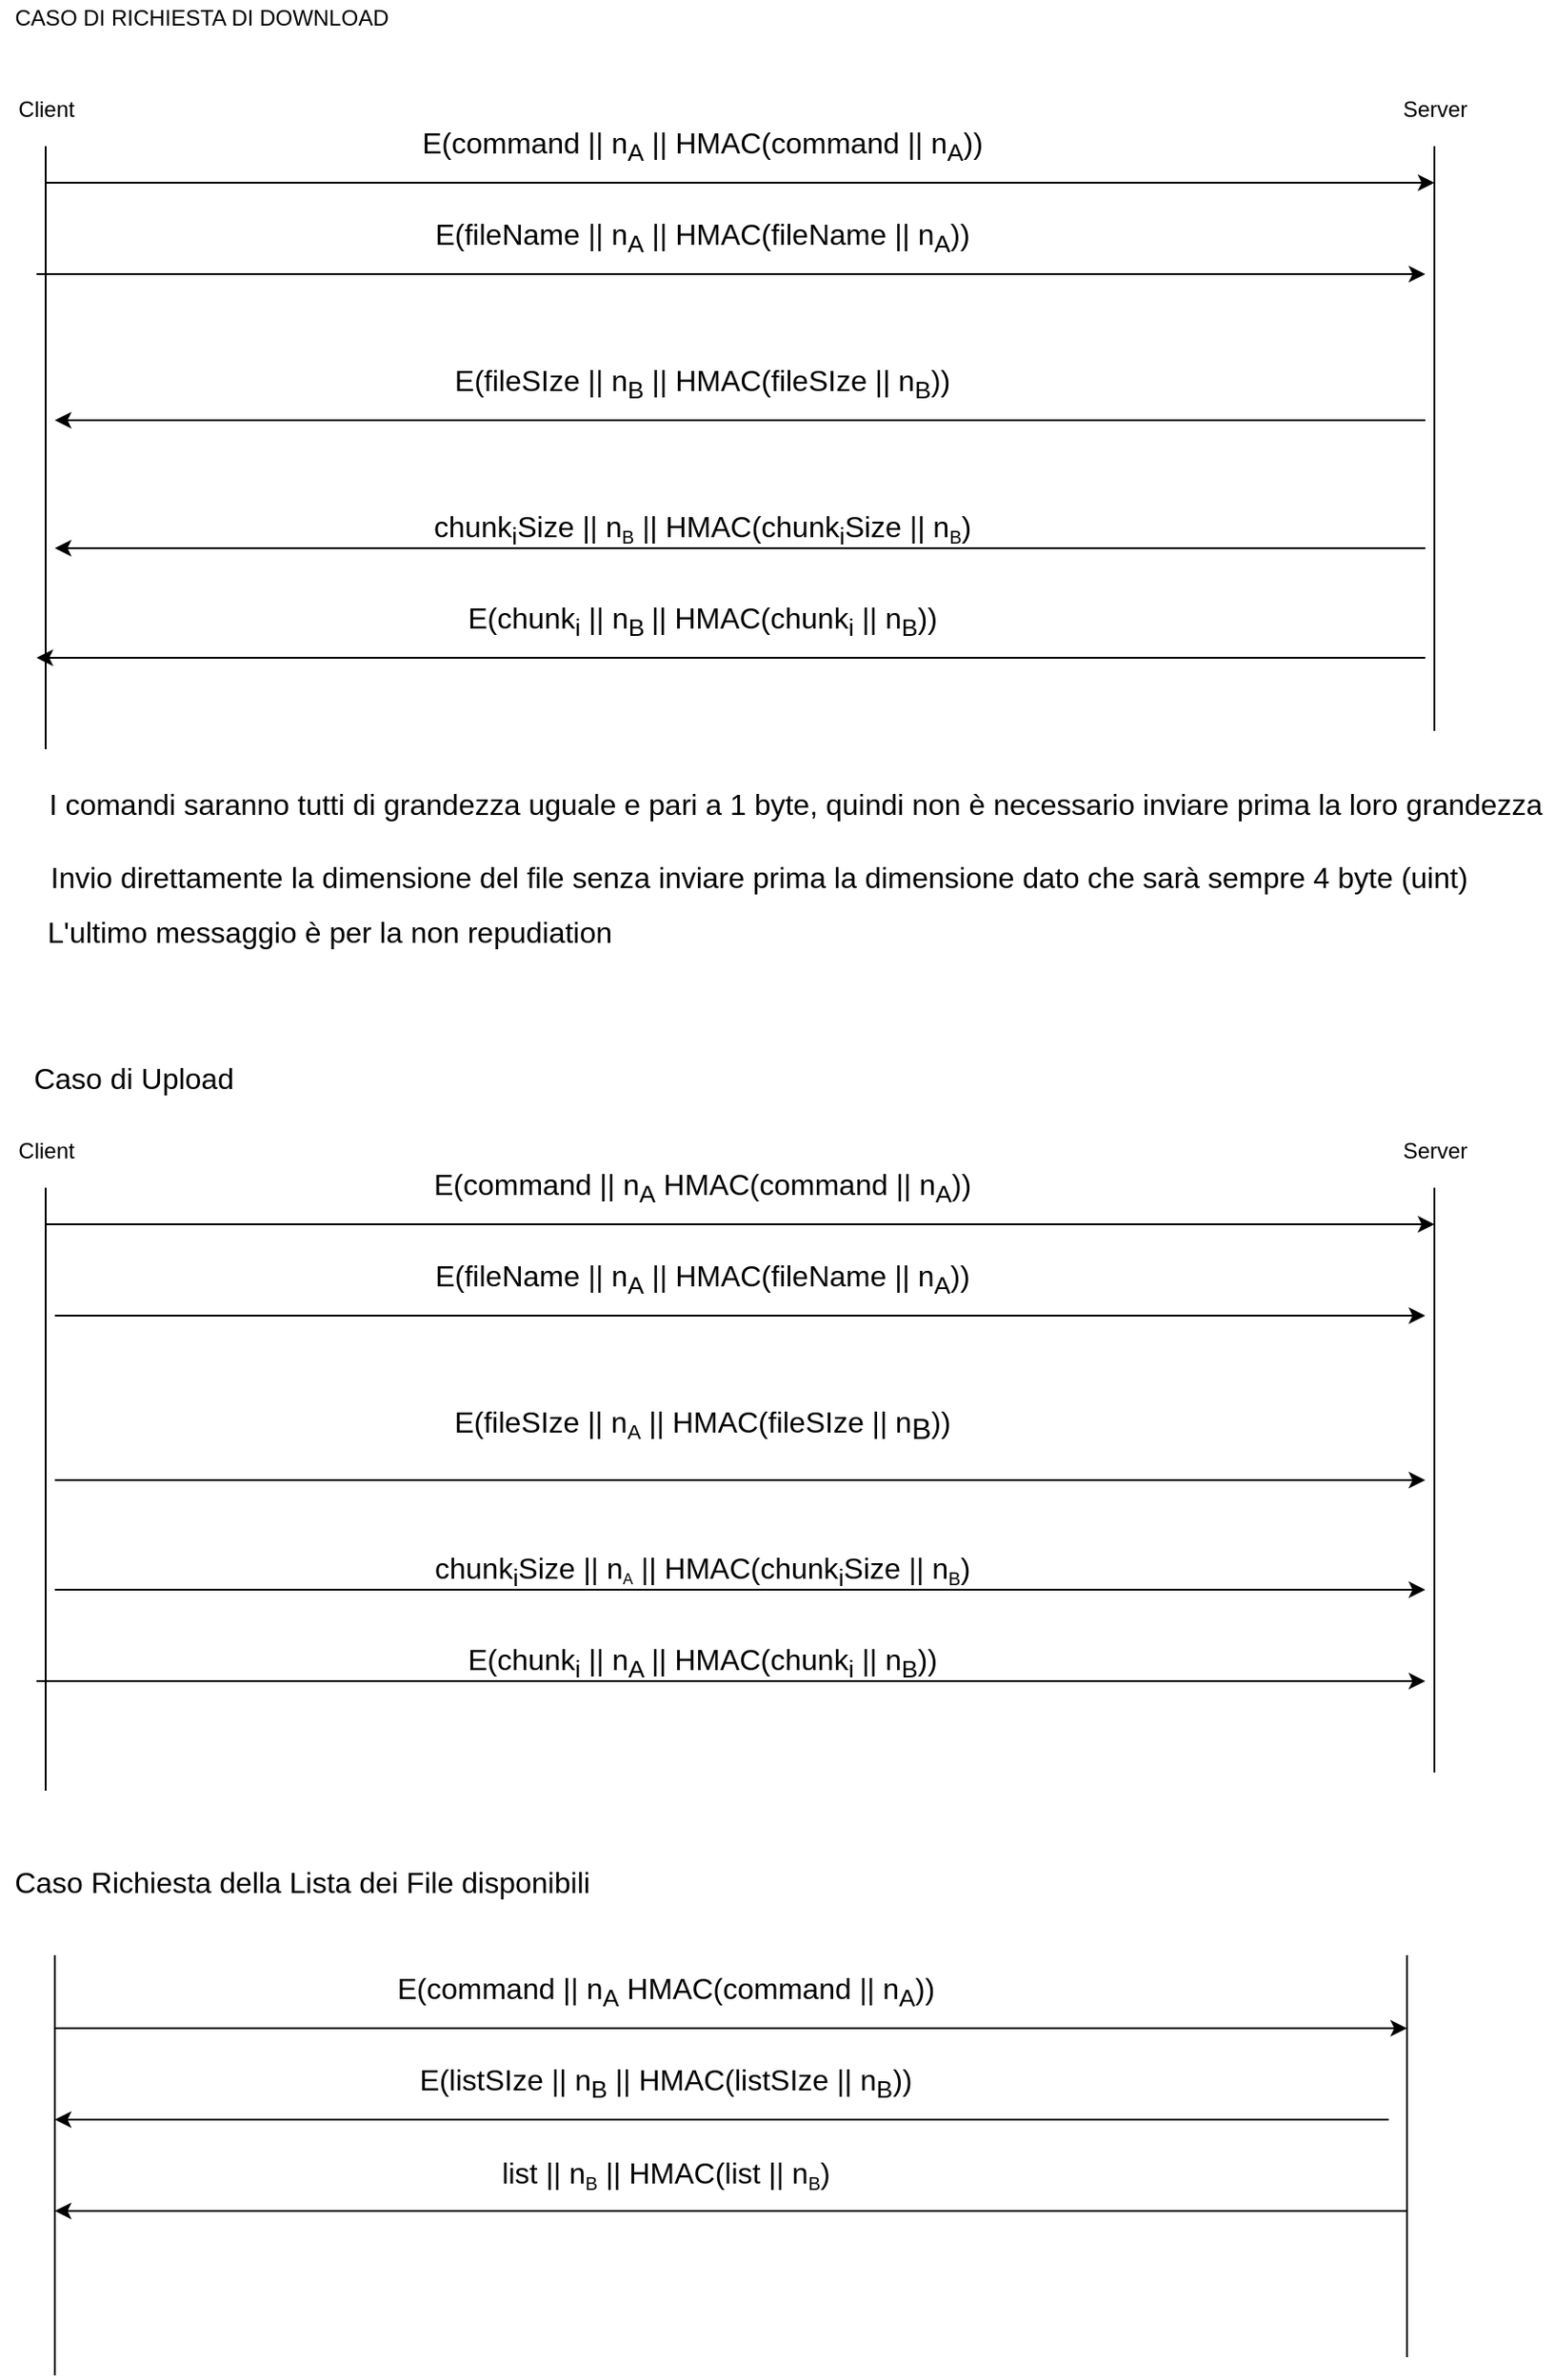 <mxfile version="13.6.2" type="device"><diagram id="Vwb2-a78UGoPll3EQ6Tj" name="Page-1"><mxGraphModel dx="1106" dy="754" grid="1" gridSize="10" guides="1" tooltips="1" connect="1" arrows="1" fold="1" page="1" pageScale="1" pageWidth="827" pageHeight="1169" math="0" shadow="0"><root><mxCell id="0"/><mxCell id="1" parent="0"/><mxCell id="bOjy5GTZy2bxLIjs2Rds-1" value="" style="endArrow=none;html=1;" parent="1" edge="1"><mxGeometry width="50" height="50" relative="1" as="geometry"><mxPoint x="55" y="460" as="sourcePoint"/><mxPoint x="55" y="130" as="targetPoint"/></mxGeometry></mxCell><mxCell id="bOjy5GTZy2bxLIjs2Rds-2" value="" style="endArrow=none;html=1;" parent="1" edge="1"><mxGeometry width="50" height="50" relative="1" as="geometry"><mxPoint x="815" y="450" as="sourcePoint"/><mxPoint x="815" y="130" as="targetPoint"/></mxGeometry></mxCell><mxCell id="bOjy5GTZy2bxLIjs2Rds-3" value="Client" style="text;html=1;align=center;verticalAlign=middle;resizable=0;points=[];autosize=1;" parent="1" vertex="1"><mxGeometry x="30" y="100" width="50" height="20" as="geometry"/></mxCell><mxCell id="bOjy5GTZy2bxLIjs2Rds-4" value="Server" style="text;html=1;align=center;verticalAlign=middle;resizable=0;points=[];autosize=1;" parent="1" vertex="1"><mxGeometry x="790" y="100" width="50" height="20" as="geometry"/></mxCell><mxCell id="bOjy5GTZy2bxLIjs2Rds-5" value="" style="endArrow=classic;html=1;" parent="1" edge="1"><mxGeometry width="50" height="50" relative="1" as="geometry"><mxPoint x="55" y="150" as="sourcePoint"/><mxPoint x="815" y="150" as="targetPoint"/></mxGeometry></mxCell><mxCell id="bOjy5GTZy2bxLIjs2Rds-6" value="&lt;font style=&quot;font-size: 16px&quot;&gt;E(command || n&lt;sub&gt;A&lt;/sub&gt;&amp;nbsp;|| HMAC(command || n&lt;sub&gt;A&lt;/sub&gt;))&lt;/font&gt;" style="text;html=1;align=center;verticalAlign=middle;resizable=0;points=[];autosize=1;" parent="1" vertex="1"><mxGeometry x="254" y="120" width="320" height="20" as="geometry"/></mxCell><mxCell id="bOjy5GTZy2bxLIjs2Rds-7" value="I comandi saranno tutti di grandezza uguale e pari a 1 byte, quindi non è necessario inviare prima la loro grandezza" style="text;html=1;align=center;verticalAlign=middle;resizable=0;points=[];autosize=1;fontSize=16;" parent="1" vertex="1"><mxGeometry x="50" y="480" width="830" height="20" as="geometry"/></mxCell><mxCell id="bOjy5GTZy2bxLIjs2Rds-10" value="CASO DI RICHIESTA DI DOWNLOAD" style="text;html=1;align=center;verticalAlign=middle;resizable=0;points=[];autosize=1;" parent="1" vertex="1"><mxGeometry x="30" y="50" width="220" height="20" as="geometry"/></mxCell><mxCell id="bOjy5GTZy2bxLIjs2Rds-11" value="" style="endArrow=classic;html=1;" parent="1" edge="1"><mxGeometry width="50" height="50" relative="1" as="geometry"><mxPoint x="50" y="200" as="sourcePoint"/><mxPoint x="810" y="200" as="targetPoint"/></mxGeometry></mxCell><mxCell id="bOjy5GTZy2bxLIjs2Rds-13" value="&lt;font style=&quot;font-size: 16px&quot;&gt;E(fileName || n&lt;sub&gt;A&lt;/sub&gt; || HMAC(fileName || n&lt;sub&gt;A&lt;/sub&gt;))&lt;/font&gt;" style="text;html=1;align=center;verticalAlign=middle;resizable=0;points=[];autosize=1;" parent="1" vertex="1"><mxGeometry x="259" y="170" width="310" height="20" as="geometry"/></mxCell><mxCell id="bOjy5GTZy2bxLIjs2Rds-14" value="" style="endArrow=classic;html=1;" parent="1" edge="1"><mxGeometry width="50" height="50" relative="1" as="geometry"><mxPoint x="810" y="280" as="sourcePoint"/><mxPoint x="60" y="280" as="targetPoint"/></mxGeometry></mxCell><mxCell id="bOjy5GTZy2bxLIjs2Rds-15" value="&lt;font style=&quot;font-size: 16px&quot;&gt;E(fileSIze || n&lt;sub&gt;B&lt;/sub&gt; || HMAC(fileSIze || n&lt;sub&gt;B&lt;/sub&gt;))&lt;/font&gt;" style="text;html=1;align=center;verticalAlign=middle;resizable=0;points=[];autosize=1;" parent="1" vertex="1"><mxGeometry x="269" y="250" width="290" height="20" as="geometry"/></mxCell><mxCell id="bOjy5GTZy2bxLIjs2Rds-16" value="Invio direttamente la dimensione del file senza inviare prima la dimensione dato che sarà sempre 4 byte (uint)" style="text;html=1;align=center;verticalAlign=middle;resizable=0;points=[];autosize=1;fontSize=16;" parent="1" vertex="1"><mxGeometry x="50" y="520" width="790" height="20" as="geometry"/></mxCell><mxCell id="bOjy5GTZy2bxLIjs2Rds-17" value="" style="endArrow=none;html=1;endFill=0;startArrow=classic;startFill=1;" parent="1" edge="1"><mxGeometry width="50" height="50" relative="1" as="geometry"><mxPoint x="60" y="350" as="sourcePoint"/><mxPoint x="810" y="350" as="targetPoint"/></mxGeometry></mxCell><mxCell id="bOjy5GTZy2bxLIjs2Rds-18" value="&lt;font size=&quot;3&quot;&gt;chunk&lt;sub&gt;i&lt;/sub&gt;Size&amp;nbsp;&lt;/font&gt;&lt;span style=&quot;font-size: 16px&quot;&gt;|| n&lt;/span&gt;&lt;sub&gt;B&lt;/sub&gt;&lt;font size=&quot;3&quot;&gt;&amp;nbsp;|| HMAC(&lt;/font&gt;&lt;font size=&quot;3&quot;&gt;chunk&lt;sub&gt;i&lt;/sub&gt;Size&amp;nbsp;&lt;/font&gt;&lt;span style=&quot;font-size: 16px&quot;&gt;|| n&lt;/span&gt;&lt;sub&gt;B&lt;/sub&gt;&lt;font size=&quot;3&quot;&gt;)&lt;/font&gt;" style="text;html=1;align=center;verticalAlign=middle;resizable=0;points=[];autosize=1;" parent="1" vertex="1"><mxGeometry x="259" y="330" width="310" height="20" as="geometry"/></mxCell><mxCell id="bOjy5GTZy2bxLIjs2Rds-19" value="&lt;font style=&quot;font-size: 16px&quot;&gt;E(chunk&lt;sub&gt;i&lt;/sub&gt;&amp;nbsp;|| n&lt;sub&gt;B &lt;/sub&gt;|| HMAC(chunk&lt;sub&gt;i&lt;/sub&gt;&amp;nbsp;|| n&lt;sub&gt;B&lt;/sub&gt;))&lt;/font&gt;" style="text;html=1;align=center;verticalAlign=middle;resizable=0;points=[];autosize=1;" parent="1" vertex="1"><mxGeometry x="279" y="380" width="270" height="20" as="geometry"/></mxCell><mxCell id="bOjy5GTZy2bxLIjs2Rds-20" value="" style="endArrow=classic;html=1;" parent="1" edge="1"><mxGeometry width="50" height="50" relative="1" as="geometry"><mxPoint x="810" y="410" as="sourcePoint"/><mxPoint x="50" y="410" as="targetPoint"/></mxGeometry></mxCell><mxCell id="bOjy5GTZy2bxLIjs2Rds-24" value="L'ultimo messaggio è per la non repudiation" style="text;html=1;align=center;verticalAlign=middle;resizable=0;points=[];autosize=1;fontSize=16;" parent="1" vertex="1"><mxGeometry x="50" y="550" width="320" height="20" as="geometry"/></mxCell><mxCell id="bOjy5GTZy2bxLIjs2Rds-26" value="Caso di Upload&amp;nbsp;" style="text;html=1;align=center;verticalAlign=middle;resizable=0;points=[];autosize=1;fontSize=16;" parent="1" vertex="1"><mxGeometry x="40" y="630" width="130" height="20" as="geometry"/></mxCell><mxCell id="bOjy5GTZy2bxLIjs2Rds-27" value="" style="endArrow=none;html=1;" parent="1" edge="1"><mxGeometry width="50" height="50" relative="1" as="geometry"><mxPoint x="55" y="1030" as="sourcePoint"/><mxPoint x="55" y="700" as="targetPoint"/></mxGeometry></mxCell><mxCell id="bOjy5GTZy2bxLIjs2Rds-28" value="" style="endArrow=none;html=1;" parent="1" edge="1"><mxGeometry width="50" height="50" relative="1" as="geometry"><mxPoint x="815" y="1020" as="sourcePoint"/><mxPoint x="815" y="700" as="targetPoint"/></mxGeometry></mxCell><mxCell id="bOjy5GTZy2bxLIjs2Rds-29" value="Client" style="text;html=1;align=center;verticalAlign=middle;resizable=0;points=[];autosize=1;" parent="1" vertex="1"><mxGeometry x="30" y="670" width="50" height="20" as="geometry"/></mxCell><mxCell id="bOjy5GTZy2bxLIjs2Rds-30" value="Server" style="text;html=1;align=center;verticalAlign=middle;resizable=0;points=[];autosize=1;" parent="1" vertex="1"><mxGeometry x="790" y="670" width="50" height="20" as="geometry"/></mxCell><mxCell id="bOjy5GTZy2bxLIjs2Rds-31" value="" style="endArrow=classic;html=1;" parent="1" edge="1"><mxGeometry width="50" height="50" relative="1" as="geometry"><mxPoint x="55" y="720" as="sourcePoint"/><mxPoint x="815" y="720" as="targetPoint"/></mxGeometry></mxCell><mxCell id="bOjy5GTZy2bxLIjs2Rds-32" value="&lt;font style=&quot;font-size: 16px&quot;&gt;E(command || n&lt;sub&gt;A&lt;/sub&gt; HMAC(command || n&lt;sub&gt;A&lt;/sub&gt;))&lt;/font&gt;" style="text;html=1;align=center;verticalAlign=middle;resizable=0;points=[];autosize=1;" parent="1" vertex="1"><mxGeometry x="259" y="690" width="310" height="20" as="geometry"/></mxCell><mxCell id="bOjy5GTZy2bxLIjs2Rds-33" value="" style="endArrow=classic;html=1;" parent="1" edge="1"><mxGeometry width="50" height="50" relative="1" as="geometry"><mxPoint x="60" y="770" as="sourcePoint"/><mxPoint x="810" y="770" as="targetPoint"/></mxGeometry></mxCell><mxCell id="bOjy5GTZy2bxLIjs2Rds-34" value="&lt;font style=&quot;font-size: 16px&quot;&gt;E(fileName || n&lt;sub&gt;A&lt;/sub&gt; || HMAC(fileName || n&lt;sub&gt;A&lt;/sub&gt;))&lt;/font&gt;" style="text;html=1;align=center;verticalAlign=middle;resizable=0;points=[];autosize=1;" parent="1" vertex="1"><mxGeometry x="259" y="740" width="310" height="20" as="geometry"/></mxCell><mxCell id="bOjy5GTZy2bxLIjs2Rds-36" value="&lt;font style=&quot;font-size: 16px&quot;&gt;E(fileSIze || n&lt;/font&gt;&lt;font style=&quot;font-size: 13.333px&quot;&gt;&lt;sub&gt;A&lt;/sub&gt;&lt;/font&gt;&lt;font&gt;&lt;span style=&quot;font-size: 16px&quot;&gt;&amp;nbsp;|| HMAC(fileSIze || n&lt;/span&gt;&lt;sub style=&quot;font-size: 16px&quot;&gt;B&lt;/sub&gt;&lt;span style=&quot;font-size: 16px&quot;&gt;))&lt;/span&gt;&lt;/font&gt;" style="text;html=1;align=center;verticalAlign=middle;resizable=0;points=[];autosize=1;" parent="1" vertex="1"><mxGeometry x="269" y="820" width="290" height="20" as="geometry"/></mxCell><mxCell id="bOjy5GTZy2bxLIjs2Rds-37" value="" style="endArrow=classic;html=1;endFill=1;startArrow=none;startFill=0;" parent="1" edge="1"><mxGeometry width="50" height="50" relative="1" as="geometry"><mxPoint x="60" y="920" as="sourcePoint"/><mxPoint x="810" y="920" as="targetPoint"/></mxGeometry></mxCell><mxCell id="bOjy5GTZy2bxLIjs2Rds-38" value="&lt;font size=&quot;3&quot;&gt;chunk&lt;sub&gt;i&lt;/sub&gt;Size&amp;nbsp;&lt;/font&gt;&lt;span style=&quot;font-size: 16px&quot;&gt;|| n&lt;/span&gt;&lt;span style=&quot;font-size: 10px&quot;&gt;&lt;sub&gt;A&lt;/sub&gt;&lt;/span&gt;&lt;font size=&quot;3&quot;&gt;&amp;nbsp;|| HMAC(&lt;/font&gt;&lt;font size=&quot;3&quot;&gt;chunk&lt;sub&gt;i&lt;/sub&gt;Size&amp;nbsp;&lt;/font&gt;&lt;span style=&quot;font-size: 16px&quot;&gt;|| n&lt;/span&gt;&lt;sub&gt;B&lt;/sub&gt;&lt;font size=&quot;3&quot;&gt;)&lt;/font&gt;" style="text;html=1;align=center;verticalAlign=middle;resizable=0;points=[];autosize=1;" parent="1" vertex="1"><mxGeometry x="259" y="895" width="310" height="30" as="geometry"/></mxCell><mxCell id="bOjy5GTZy2bxLIjs2Rds-39" value="&lt;font style=&quot;font-size: 16px&quot;&gt;E(chunk&lt;sub&gt;i&lt;/sub&gt;&amp;nbsp;|| n&lt;sub&gt;A&amp;nbsp;&lt;/sub&gt;|| HMAC(chunk&lt;sub&gt;i&lt;/sub&gt;&amp;nbsp;|| n&lt;sub&gt;B&lt;/sub&gt;))&lt;/font&gt;" style="text;html=1;align=center;verticalAlign=middle;resizable=0;points=[];autosize=1;" parent="1" vertex="1"><mxGeometry x="279" y="950" width="270" height="20" as="geometry"/></mxCell><mxCell id="bOjy5GTZy2bxLIjs2Rds-41" value="" style="endArrow=classic;html=1;fontSize=16;" parent="1" edge="1"><mxGeometry width="50" height="50" relative="1" as="geometry"><mxPoint x="50" y="970" as="sourcePoint"/><mxPoint x="810" y="970" as="targetPoint"/></mxGeometry></mxCell><mxCell id="bOjy5GTZy2bxLIjs2Rds-42" value="" style="endArrow=classic;html=1;fontSize=16;" parent="1" edge="1"><mxGeometry width="50" height="50" relative="1" as="geometry"><mxPoint x="60" y="860" as="sourcePoint"/><mxPoint x="810" y="860" as="targetPoint"/></mxGeometry></mxCell><mxCell id="bOjy5GTZy2bxLIjs2Rds-43" value="Caso Richiesta della Lista dei File disponibili" style="text;html=1;align=center;verticalAlign=middle;resizable=0;points=[];autosize=1;fontSize=16;" parent="1" vertex="1"><mxGeometry x="30" y="1070" width="330" height="20" as="geometry"/></mxCell><mxCell id="bOjy5GTZy2bxLIjs2Rds-44" value="" style="endArrow=none;html=1;fontSize=16;" parent="1" edge="1"><mxGeometry width="50" height="50" relative="1" as="geometry"><mxPoint x="60" y="1350" as="sourcePoint"/><mxPoint x="60" y="1120" as="targetPoint"/></mxGeometry></mxCell><mxCell id="bOjy5GTZy2bxLIjs2Rds-45" value="" style="endArrow=none;html=1;fontSize=16;" parent="1" edge="1"><mxGeometry width="50" height="50" relative="1" as="geometry"><mxPoint x="800" y="1340" as="sourcePoint"/><mxPoint x="800" y="1120" as="targetPoint"/></mxGeometry></mxCell><mxCell id="bOjy5GTZy2bxLIjs2Rds-47" value="&lt;font style=&quot;font-size: 16px&quot;&gt;E(command || n&lt;sub&gt;A&lt;/sub&gt; HMAC(command || n&lt;sub&gt;A&lt;/sub&gt;))&lt;/font&gt;" style="text;html=1;align=center;verticalAlign=middle;resizable=0;points=[];autosize=1;" parent="1" vertex="1"><mxGeometry x="239" y="1130" width="310" height="20" as="geometry"/></mxCell><mxCell id="bOjy5GTZy2bxLIjs2Rds-48" value="" style="endArrow=classic;html=1;fontSize=16;" parent="1" edge="1"><mxGeometry width="50" height="50" relative="1" as="geometry"><mxPoint x="60" y="1160" as="sourcePoint"/><mxPoint x="800" y="1160" as="targetPoint"/></mxGeometry></mxCell><mxCell id="bOjy5GTZy2bxLIjs2Rds-49" value="&lt;font style=&quot;font-size: 16px&quot;&gt;E(listSIze || n&lt;sub&gt;B&lt;/sub&gt; || HMAC(listSIze || n&lt;sub&gt;B&lt;/sub&gt;))&lt;/font&gt;" style="text;html=1;align=center;verticalAlign=middle;resizable=0;points=[];autosize=1;" parent="1" vertex="1"><mxGeometry x="254" y="1180" width="280" height="20" as="geometry"/></mxCell><mxCell id="bOjy5GTZy2bxLIjs2Rds-50" value="&lt;font size=&quot;3&quot;&gt;list&amp;nbsp;&lt;/font&gt;&lt;span style=&quot;font-size: 16px&quot;&gt;|| n&lt;/span&gt;&lt;sub&gt;B&lt;/sub&gt;&lt;font size=&quot;3&quot;&gt;&amp;nbsp;|| HMAC(list&lt;/font&gt;&lt;font size=&quot;3&quot;&gt;&amp;nbsp;&lt;/font&gt;&lt;span style=&quot;font-size: 16px&quot;&gt;|| n&lt;/span&gt;&lt;sub&gt;B&lt;/sub&gt;&lt;font size=&quot;3&quot;&gt;)&lt;/font&gt;" style="text;html=1;align=center;verticalAlign=middle;resizable=0;points=[];autosize=1;" parent="1" vertex="1"><mxGeometry x="294" y="1230" width="200" height="20" as="geometry"/></mxCell><mxCell id="bOjy5GTZy2bxLIjs2Rds-51" value="" style="endArrow=classic;html=1;fontSize=16;" parent="1" edge="1"><mxGeometry width="50" height="50" relative="1" as="geometry"><mxPoint x="790" y="1210" as="sourcePoint"/><mxPoint x="60" y="1210" as="targetPoint"/></mxGeometry></mxCell><mxCell id="bOjy5GTZy2bxLIjs2Rds-52" value="" style="endArrow=classic;html=1;fontSize=16;" parent="1" edge="1"><mxGeometry width="50" height="50" relative="1" as="geometry"><mxPoint x="800" y="1260" as="sourcePoint"/><mxPoint x="60" y="1260" as="targetPoint"/></mxGeometry></mxCell></root></mxGraphModel></diagram></mxfile>